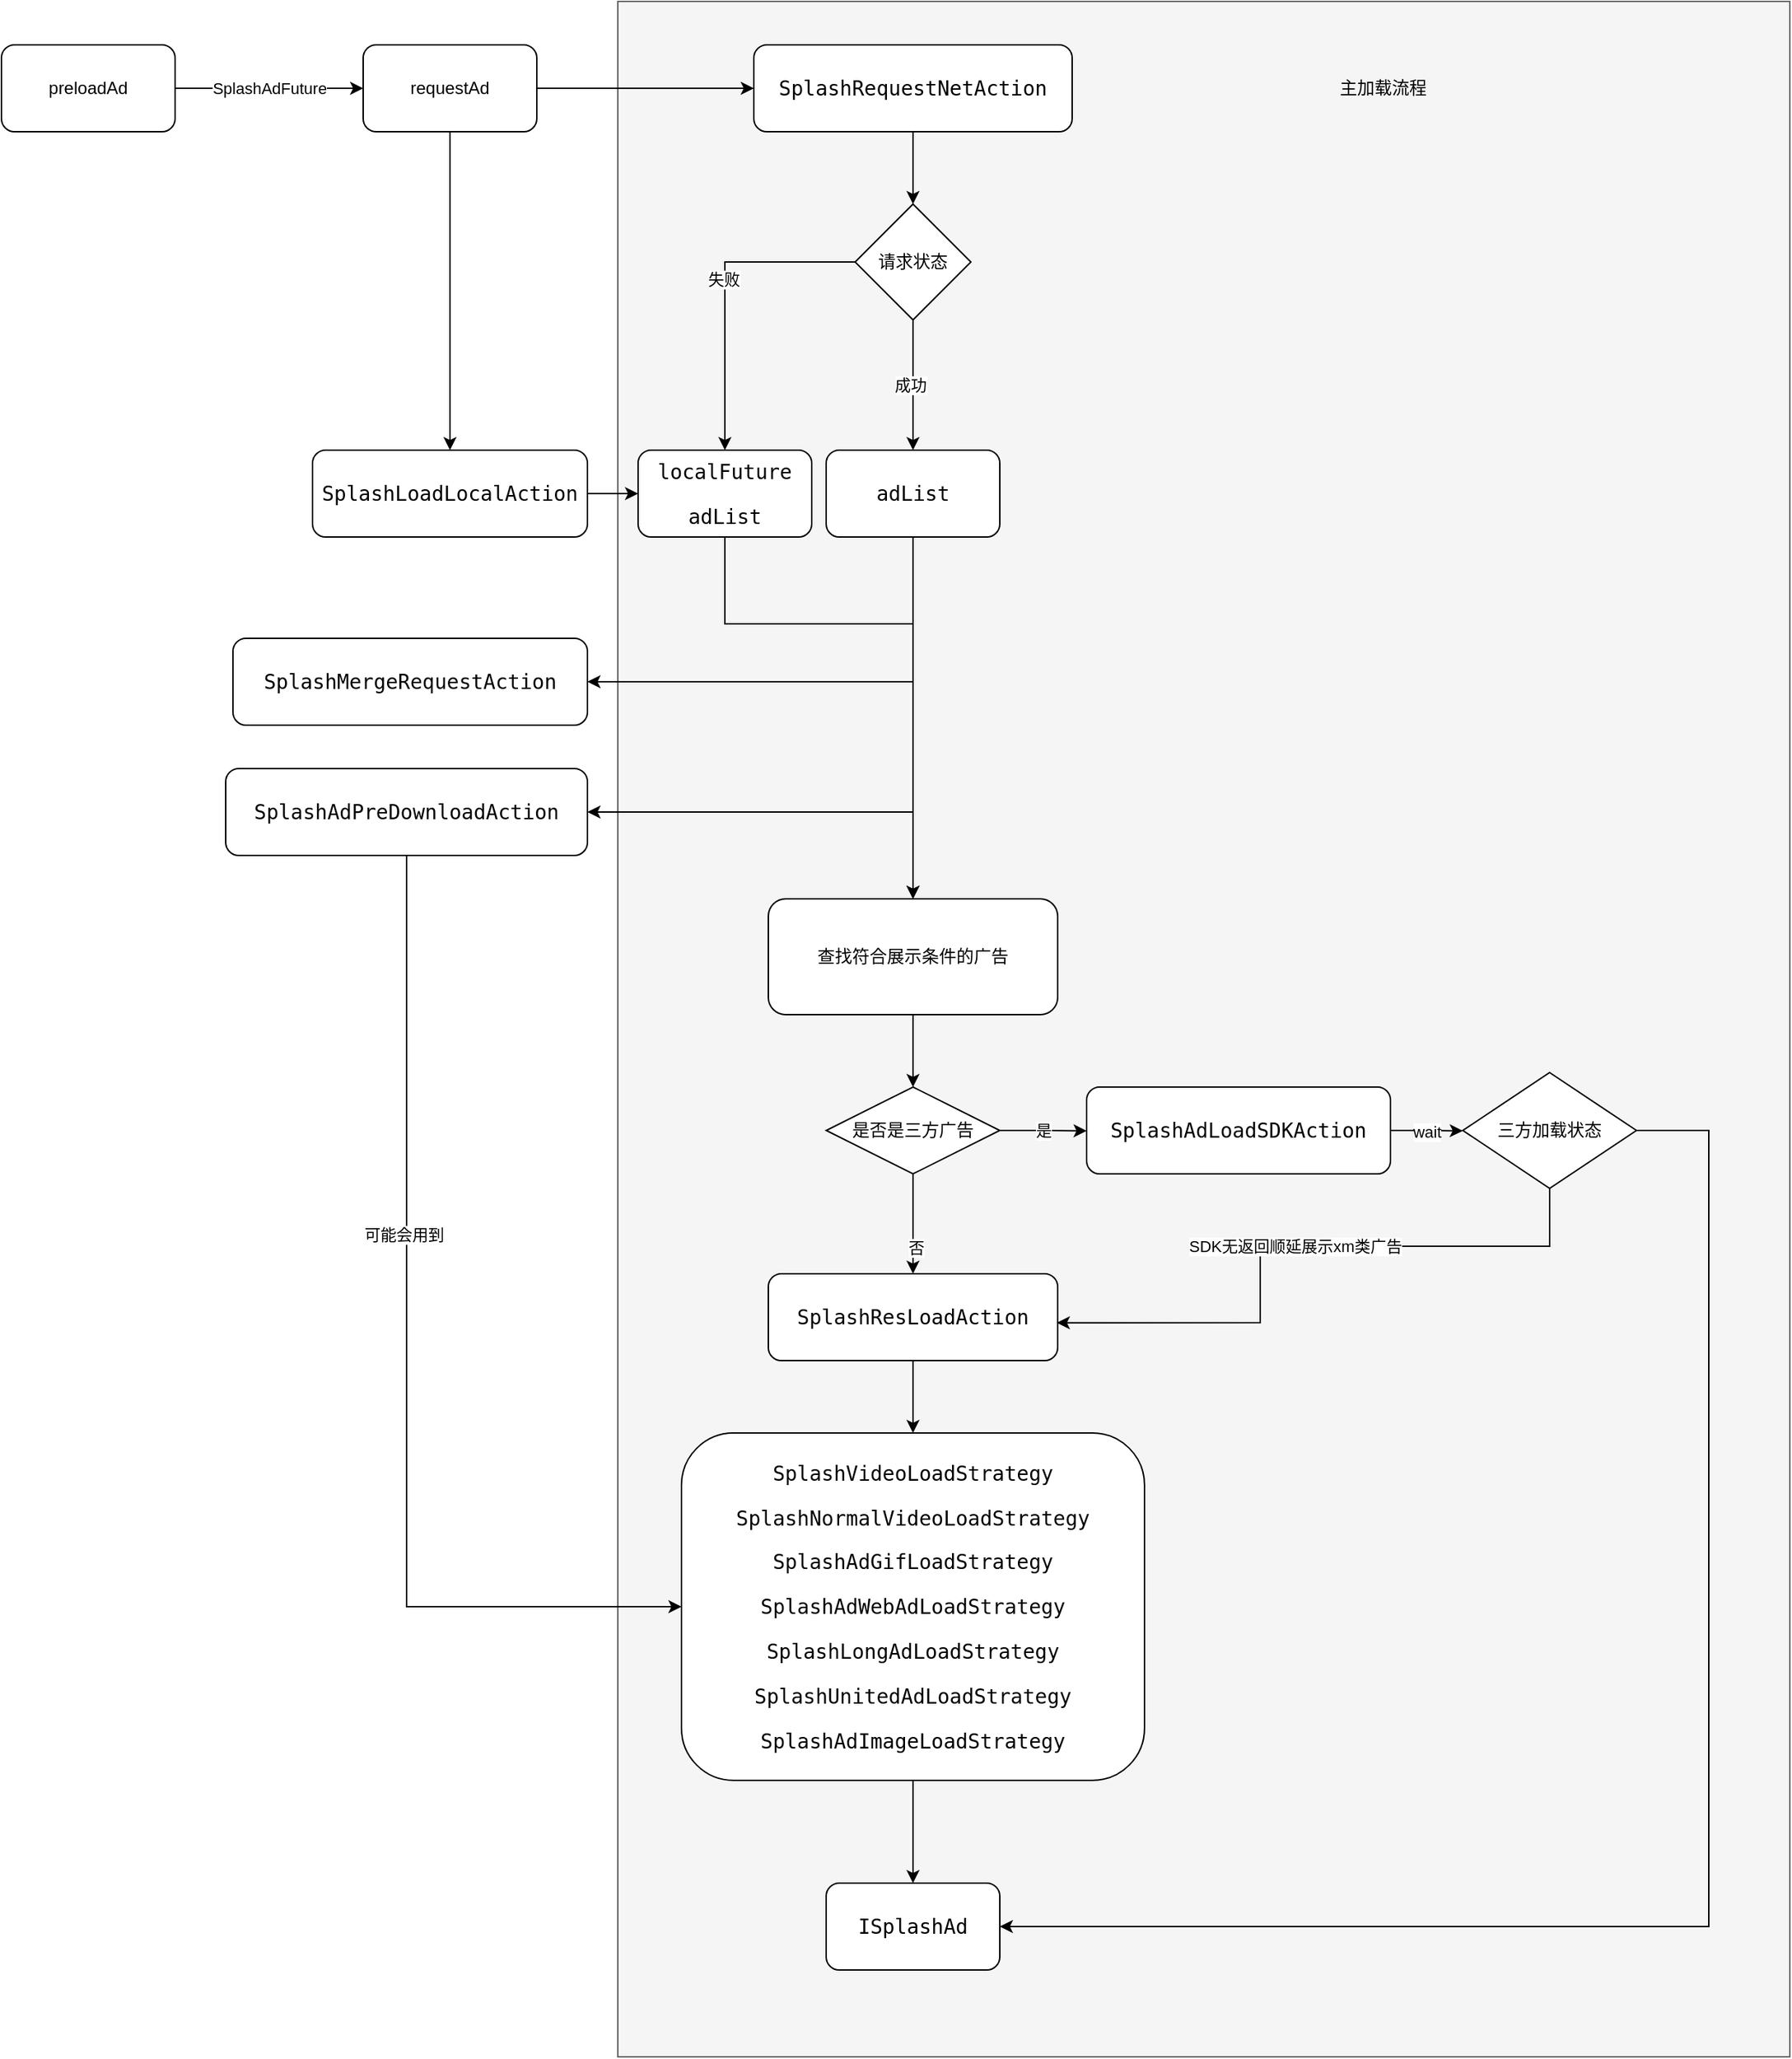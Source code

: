 <mxfile version="14.9.3" type="github">
  <diagram id="0G-jKCc0wX3oO2FqnPyR" name="第 1 页">
    <mxGraphModel dx="2200" dy="985" grid="1" gridSize="10" guides="1" tooltips="1" connect="1" arrows="1" fold="1" page="1" pageScale="1" pageWidth="827" pageHeight="1169" math="0" shadow="0">
      <root>
        <mxCell id="0" />
        <mxCell id="1" parent="0" />
        <mxCell id="ioG6ZM7aFf61LIH10MNv-62" value="" style="rounded=0;whiteSpace=wrap;html=1;fontColor=#333333;fillColor=#f5f5f5;strokeColor=#666666;" vertex="1" parent="1">
          <mxGeometry x="-354" y="100" width="810" height="1420" as="geometry" />
        </mxCell>
        <mxCell id="ioG6ZM7aFf61LIH10MNv-3" value="" style="edgeStyle=orthogonalEdgeStyle;rounded=0;orthogonalLoop=1;jettySize=auto;html=1;" edge="1" parent="1" source="ioG6ZM7aFf61LIH10MNv-1" target="ioG6ZM7aFf61LIH10MNv-2">
          <mxGeometry relative="1" as="geometry" />
        </mxCell>
        <mxCell id="ioG6ZM7aFf61LIH10MNv-12" style="edgeStyle=orthogonalEdgeStyle;rounded=0;orthogonalLoop=1;jettySize=auto;html=1;" edge="1" parent="1" source="ioG6ZM7aFf61LIH10MNv-1" target="ioG6ZM7aFf61LIH10MNv-8">
          <mxGeometry relative="1" as="geometry" />
        </mxCell>
        <mxCell id="ioG6ZM7aFf61LIH10MNv-1" value="requestAd" style="rounded=1;whiteSpace=wrap;html=1;" vertex="1" parent="1">
          <mxGeometry x="-530" y="130" width="120" height="60" as="geometry" />
        </mxCell>
        <mxCell id="ioG6ZM7aFf61LIH10MNv-9" style="edgeStyle=orthogonalEdgeStyle;rounded=0;orthogonalLoop=1;jettySize=auto;html=1;entryX=0.5;entryY=0;entryDx=0;entryDy=0;" edge="1" parent="1" source="ioG6ZM7aFf61LIH10MNv-2" target="ioG6ZM7aFf61LIH10MNv-14">
          <mxGeometry relative="1" as="geometry">
            <mxPoint x="-195" y="240" as="targetPoint" />
          </mxGeometry>
        </mxCell>
        <mxCell id="ioG6ZM7aFf61LIH10MNv-2" value="&lt;pre style=&quot;background-color: #ffffff ; color: #000000 ; font-family: &amp;quot;menlo&amp;quot; , monospace ; font-size: 10.5pt&quot;&gt;SplashRequestNetAction&lt;/pre&gt;" style="whiteSpace=wrap;html=1;rounded=1;" vertex="1" parent="1">
          <mxGeometry x="-260" y="130" width="220" height="60" as="geometry" />
        </mxCell>
        <mxCell id="ioG6ZM7aFf61LIH10MNv-5" value="SplashAdFuture" style="edgeStyle=orthogonalEdgeStyle;rounded=0;orthogonalLoop=1;jettySize=auto;html=1;" edge="1" parent="1" source="ioG6ZM7aFf61LIH10MNv-4" target="ioG6ZM7aFf61LIH10MNv-1">
          <mxGeometry relative="1" as="geometry" />
        </mxCell>
        <mxCell id="ioG6ZM7aFf61LIH10MNv-6" value="&lt;pre style=&quot;font-family: &amp;#34;menlo&amp;#34; , monospace ; font-size: 10.5pt&quot;&gt;&lt;br&gt;&lt;/pre&gt;" style="edgeLabel;html=1;align=center;verticalAlign=middle;resizable=0;points=[];" vertex="1" connectable="0" parent="ioG6ZM7aFf61LIH10MNv-5">
          <mxGeometry x="0.074" y="1" relative="1" as="geometry">
            <mxPoint as="offset" />
          </mxGeometry>
        </mxCell>
        <mxCell id="ioG6ZM7aFf61LIH10MNv-4" value="preloadAd" style="rounded=1;whiteSpace=wrap;html=1;" vertex="1" parent="1">
          <mxGeometry x="-780" y="130" width="120" height="60" as="geometry" />
        </mxCell>
        <mxCell id="ioG6ZM7aFf61LIH10MNv-27" value="" style="edgeStyle=orthogonalEdgeStyle;rounded=0;orthogonalLoop=1;jettySize=auto;html=1;" edge="1" parent="1" source="ioG6ZM7aFf61LIH10MNv-8" target="ioG6ZM7aFf61LIH10MNv-20">
          <mxGeometry relative="1" as="geometry" />
        </mxCell>
        <mxCell id="ioG6ZM7aFf61LIH10MNv-8" value="&lt;pre style=&quot;background-color: rgb(255 , 255 , 255) ; font-family: &amp;#34;menlo&amp;#34; , monospace ; font-size: 10.5pt&quot;&gt;SplashLoadLocalAction&lt;/pre&gt;" style="rounded=1;whiteSpace=wrap;html=1;" vertex="1" parent="1">
          <mxGeometry x="-565" y="410" width="190" height="60" as="geometry" />
        </mxCell>
        <mxCell id="ioG6ZM7aFf61LIH10MNv-16" value="" style="edgeStyle=orthogonalEdgeStyle;rounded=0;orthogonalLoop=1;jettySize=auto;html=1;" edge="1" parent="1">
          <mxGeometry relative="1" as="geometry">
            <mxPoint x="-150" y="320" as="sourcePoint" />
            <mxPoint x="-150" y="410" as="targetPoint" />
          </mxGeometry>
        </mxCell>
        <mxCell id="ioG6ZM7aFf61LIH10MNv-17" value="成功" style="edgeLabel;html=1;align=center;verticalAlign=middle;resizable=0;points=[];" vertex="1" connectable="0" parent="ioG6ZM7aFf61LIH10MNv-16">
          <mxGeometry y="-2" relative="1" as="geometry">
            <mxPoint as="offset" />
          </mxGeometry>
        </mxCell>
        <mxCell id="ioG6ZM7aFf61LIH10MNv-23" style="edgeStyle=orthogonalEdgeStyle;rounded=0;orthogonalLoop=1;jettySize=auto;html=1;exitX=0;exitY=0.5;exitDx=0;exitDy=0;entryX=0.5;entryY=0;entryDx=0;entryDy=0;" edge="1" parent="1" source="ioG6ZM7aFf61LIH10MNv-14" target="ioG6ZM7aFf61LIH10MNv-20">
          <mxGeometry relative="1" as="geometry" />
        </mxCell>
        <mxCell id="ioG6ZM7aFf61LIH10MNv-24" value="失败" style="edgeLabel;html=1;align=center;verticalAlign=middle;resizable=0;points=[];" vertex="1" connectable="0" parent="ioG6ZM7aFf61LIH10MNv-23">
          <mxGeometry x="-0.074" y="-1" relative="1" as="geometry">
            <mxPoint as="offset" />
          </mxGeometry>
        </mxCell>
        <mxCell id="ioG6ZM7aFf61LIH10MNv-14" value="请求状态" style="rhombus;whiteSpace=wrap;html=1;" vertex="1" parent="1">
          <mxGeometry x="-190" y="240" width="80" height="80" as="geometry" />
        </mxCell>
        <mxCell id="ioG6ZM7aFf61LIH10MNv-31" style="edgeStyle=orthogonalEdgeStyle;rounded=0;orthogonalLoop=1;jettySize=auto;html=1;exitX=0.5;exitY=1;exitDx=0;exitDy=0;fontColor=#000000;entryX=0.5;entryY=0;entryDx=0;entryDy=0;" edge="1" parent="1" source="ioG6ZM7aFf61LIH10MNv-20" target="ioG6ZM7aFf61LIH10MNv-32">
          <mxGeometry relative="1" as="geometry">
            <mxPoint x="-150" y="660" as="targetPoint" />
            <Array as="points">
              <mxPoint x="-280" y="530" />
              <mxPoint x="-150" y="530" />
            </Array>
          </mxGeometry>
        </mxCell>
        <mxCell id="ioG6ZM7aFf61LIH10MNv-20" value="&lt;pre style=&quot;background-color: rgb(255 , 255 , 255) ; font-family: &amp;#34;menlo&amp;#34; , monospace ; font-size: 10.5pt&quot;&gt;localFuture&lt;/pre&gt;&lt;pre style=&quot;background-color: rgb(255 , 255 , 255) ; font-family: &amp;#34;menlo&amp;#34; , monospace ; font-size: 10.5pt&quot;&gt;adList&lt;/pre&gt;" style="rounded=1;whiteSpace=wrap;html=1;" vertex="1" parent="1">
          <mxGeometry x="-340" y="410" width="120" height="60" as="geometry" />
        </mxCell>
        <mxCell id="ioG6ZM7aFf61LIH10MNv-25" value="&lt;pre style=&quot;background-color: #ffffff ; color: #000000 ; font-family: &amp;#34;menlo&amp;#34; , monospace ; font-size: 10.5pt&quot;&gt;adList&lt;/pre&gt;" style="rounded=1;whiteSpace=wrap;html=1;" vertex="1" parent="1">
          <mxGeometry x="-210" y="410" width="120" height="60" as="geometry" />
        </mxCell>
        <mxCell id="ioG6ZM7aFf61LIH10MNv-39" style="edgeStyle=orthogonalEdgeStyle;rounded=0;orthogonalLoop=1;jettySize=auto;html=1;fontColor=#000000;" edge="1" parent="1" source="ioG6ZM7aFf61LIH10MNv-32">
          <mxGeometry relative="1" as="geometry">
            <mxPoint x="-150" y="850" as="targetPoint" />
          </mxGeometry>
        </mxCell>
        <mxCell id="ioG6ZM7aFf61LIH10MNv-32" value="查找符合展示条件的广告" style="rounded=1;whiteSpace=wrap;html=1;fontColor=#000000;" vertex="1" parent="1">
          <mxGeometry x="-250" y="720" width="200" height="80" as="geometry" />
        </mxCell>
        <mxCell id="ioG6ZM7aFf61LIH10MNv-33" value="&lt;pre style=&quot;background-color: #ffffff ; color: #000000 ; font-family: &amp;quot;menlo&amp;quot; , monospace ; font-size: 10.5pt&quot;&gt;SplashMergeRequestAction&lt;/pre&gt;" style="rounded=1;whiteSpace=wrap;html=1;fontColor=#000000;" vertex="1" parent="1">
          <mxGeometry x="-620" y="540" width="245" height="60" as="geometry" />
        </mxCell>
        <mxCell id="ioG6ZM7aFf61LIH10MNv-35" value="" style="endArrow=classic;html=1;fontColor=#000000;entryX=1;entryY=0.5;entryDx=0;entryDy=0;" edge="1" parent="1" target="ioG6ZM7aFf61LIH10MNv-33">
          <mxGeometry width="50" height="50" relative="1" as="geometry">
            <mxPoint x="-150" y="570" as="sourcePoint" />
            <mxPoint x="-320" y="570" as="targetPoint" />
          </mxGeometry>
        </mxCell>
        <mxCell id="ioG6ZM7aFf61LIH10MNv-64" style="edgeStyle=orthogonalEdgeStyle;rounded=0;orthogonalLoop=1;jettySize=auto;html=1;entryX=0;entryY=0.5;entryDx=0;entryDy=0;fontColor=#000000;" edge="1" parent="1" source="ioG6ZM7aFf61LIH10MNv-36" target="ioG6ZM7aFf61LIH10MNv-48">
          <mxGeometry relative="1" as="geometry">
            <Array as="points">
              <mxPoint x="-500" y="1209" />
            </Array>
          </mxGeometry>
        </mxCell>
        <mxCell id="ioG6ZM7aFf61LIH10MNv-65" value="可能会用到" style="edgeLabel;html=1;align=center;verticalAlign=middle;resizable=0;points=[];fontColor=#000000;" vertex="1" connectable="0" parent="ioG6ZM7aFf61LIH10MNv-64">
          <mxGeometry x="-0.262" y="-2" relative="1" as="geometry">
            <mxPoint as="offset" />
          </mxGeometry>
        </mxCell>
        <mxCell id="ioG6ZM7aFf61LIH10MNv-36" value="&lt;pre style=&quot;background-color: rgb(255 , 255 , 255) ; font-family: &amp;#34;menlo&amp;#34; , monospace ; font-size: 10.5pt&quot;&gt;SplashAdPreDownloadAction&lt;/pre&gt;" style="rounded=1;whiteSpace=wrap;html=1;fontColor=#000000;" vertex="1" parent="1">
          <mxGeometry x="-625" y="630" width="250" height="60" as="geometry" />
        </mxCell>
        <mxCell id="ioG6ZM7aFf61LIH10MNv-37" value="" style="endArrow=classic;html=1;fontColor=#000000;entryX=0.5;entryY=0;entryDx=0;entryDy=0;" edge="1" parent="1" source="ioG6ZM7aFf61LIH10MNv-25" target="ioG6ZM7aFf61LIH10MNv-32">
          <mxGeometry width="50" height="50" relative="1" as="geometry">
            <mxPoint x="-120" y="540" as="sourcePoint" />
            <mxPoint x="-70" y="490" as="targetPoint" />
          </mxGeometry>
        </mxCell>
        <mxCell id="ioG6ZM7aFf61LIH10MNv-38" value="" style="endArrow=classic;html=1;fontColor=#000000;entryX=1;entryY=0.5;entryDx=0;entryDy=0;" edge="1" parent="1" target="ioG6ZM7aFf61LIH10MNv-36">
          <mxGeometry width="50" height="50" relative="1" as="geometry">
            <mxPoint x="-150" y="660" as="sourcePoint" />
            <mxPoint x="-220" y="630" as="targetPoint" />
          </mxGeometry>
        </mxCell>
        <mxCell id="ioG6ZM7aFf61LIH10MNv-41" style="edgeStyle=orthogonalEdgeStyle;rounded=0;orthogonalLoop=1;jettySize=auto;html=1;exitX=0.5;exitY=1;exitDx=0;exitDy=0;fontColor=#000000;entryX=0.5;entryY=0;entryDx=0;entryDy=0;" edge="1" parent="1" source="ioG6ZM7aFf61LIH10MNv-40" target="ioG6ZM7aFf61LIH10MNv-45">
          <mxGeometry relative="1" as="geometry">
            <mxPoint x="-150" y="960" as="targetPoint" />
          </mxGeometry>
        </mxCell>
        <mxCell id="ioG6ZM7aFf61LIH10MNv-43" value="否" style="edgeLabel;html=1;align=center;verticalAlign=middle;resizable=0;points=[];fontColor=#000000;" vertex="1" connectable="0" parent="ioG6ZM7aFf61LIH10MNv-41">
          <mxGeometry x="-0.07" y="2" relative="1" as="geometry">
            <mxPoint y="19" as="offset" />
          </mxGeometry>
        </mxCell>
        <mxCell id="ioG6ZM7aFf61LIH10MNv-42" value="是" style="edgeStyle=orthogonalEdgeStyle;rounded=0;orthogonalLoop=1;jettySize=auto;html=1;exitX=1;exitY=0.5;exitDx=0;exitDy=0;fontColor=#000000;" edge="1" parent="1" source="ioG6ZM7aFf61LIH10MNv-40">
          <mxGeometry relative="1" as="geometry">
            <mxPoint x="-30" y="880.294" as="targetPoint" />
            <Array as="points">
              <mxPoint x="-60" y="880" />
              <mxPoint x="-60" y="880" />
            </Array>
          </mxGeometry>
        </mxCell>
        <mxCell id="ioG6ZM7aFf61LIH10MNv-40" value="是否是三方广告" style="rhombus;whiteSpace=wrap;html=1;fontColor=#000000;" vertex="1" parent="1">
          <mxGeometry x="-210" y="850" width="120" height="60" as="geometry" />
        </mxCell>
        <mxCell id="ioG6ZM7aFf61LIH10MNv-46" value="wait" style="edgeStyle=orthogonalEdgeStyle;rounded=0;orthogonalLoop=1;jettySize=auto;html=1;exitX=1;exitY=0.5;exitDx=0;exitDy=0;fontColor=#000000;" edge="1" parent="1" source="ioG6ZM7aFf61LIH10MNv-44">
          <mxGeometry relative="1" as="geometry">
            <mxPoint x="230" y="880.294" as="targetPoint" />
          </mxGeometry>
        </mxCell>
        <mxCell id="ioG6ZM7aFf61LIH10MNv-44" value="&lt;pre style=&quot;background-color: rgb(255 , 255 , 255) ; font-family: &amp;#34;menlo&amp;#34; , monospace ; font-size: 10.5pt&quot;&gt;SplashAdLoadSDKAction&lt;/pre&gt;" style="rounded=1;whiteSpace=wrap;html=1;fontColor=#000000;" vertex="1" parent="1">
          <mxGeometry x="-30" y="850" width="210" height="60" as="geometry" />
        </mxCell>
        <mxCell id="ioG6ZM7aFf61LIH10MNv-49" value="" style="edgeStyle=orthogonalEdgeStyle;rounded=0;orthogonalLoop=1;jettySize=auto;html=1;fontColor=#000000;" edge="1" parent="1" source="ioG6ZM7aFf61LIH10MNv-45" target="ioG6ZM7aFf61LIH10MNv-48">
          <mxGeometry relative="1" as="geometry" />
        </mxCell>
        <mxCell id="ioG6ZM7aFf61LIH10MNv-45" value="&lt;pre style=&quot;background-color: rgb(255 , 255 , 255) ; font-family: &amp;#34;menlo&amp;#34; , monospace ; font-size: 10.5pt&quot;&gt;SplashResLoadAction&lt;/pre&gt;" style="rounded=1;whiteSpace=wrap;html=1;fontColor=#000000;" vertex="1" parent="1">
          <mxGeometry x="-250" y="979" width="200" height="60" as="geometry" />
        </mxCell>
        <mxCell id="ioG6ZM7aFf61LIH10MNv-54" value="" style="edgeStyle=orthogonalEdgeStyle;rounded=0;orthogonalLoop=1;jettySize=auto;html=1;fontColor=#000000;entryX=1;entryY=0.5;entryDx=0;entryDy=0;" edge="1" parent="1" source="ioG6ZM7aFf61LIH10MNv-47" target="ioG6ZM7aFf61LIH10MNv-57">
          <mxGeometry relative="1" as="geometry">
            <mxPoint x="430" y="1060" as="targetPoint" />
            <Array as="points">
              <mxPoint x="400" y="880" />
              <mxPoint x="400" y="1430" />
            </Array>
          </mxGeometry>
        </mxCell>
        <mxCell id="ioG6ZM7aFf61LIH10MNv-56" value="SDK无返回顺延展示xm类广告" style="edgeStyle=orthogonalEdgeStyle;rounded=0;orthogonalLoop=1;jettySize=auto;html=1;fontColor=#000000;entryX=0.997;entryY=0.564;entryDx=0;entryDy=0;entryPerimeter=0;" edge="1" parent="1" source="ioG6ZM7aFf61LIH10MNv-47" target="ioG6ZM7aFf61LIH10MNv-45">
          <mxGeometry relative="1" as="geometry">
            <mxPoint x="290" y="979" as="targetPoint" />
            <Array as="points">
              <mxPoint x="290" y="960" />
              <mxPoint x="90" y="960" />
              <mxPoint x="90" y="1013" />
            </Array>
          </mxGeometry>
        </mxCell>
        <mxCell id="ioG6ZM7aFf61LIH10MNv-47" value="三方加载状态" style="rhombus;whiteSpace=wrap;html=1;fontColor=#000000;" vertex="1" parent="1">
          <mxGeometry x="230" y="840" width="120" height="80" as="geometry" />
        </mxCell>
        <mxCell id="ioG6ZM7aFf61LIH10MNv-58" value="" style="edgeStyle=orthogonalEdgeStyle;rounded=0;orthogonalLoop=1;jettySize=auto;html=1;fontColor=#000000;" edge="1" parent="1" source="ioG6ZM7aFf61LIH10MNv-48" target="ioG6ZM7aFf61LIH10MNv-57">
          <mxGeometry relative="1" as="geometry" />
        </mxCell>
        <mxCell id="ioG6ZM7aFf61LIH10MNv-48" value="&lt;pre style=&quot;background-color: rgb(255 , 255 , 255) ; font-family: &amp;#34;menlo&amp;#34; , monospace ; font-size: 10.5pt&quot;&gt;SplashVideoLoadStrategy&lt;/pre&gt;&lt;pre style=&quot;background-color: rgb(255 , 255 , 255) ; font-family: &amp;#34;menlo&amp;#34; , monospace ; font-size: 10.5pt&quot;&gt;&lt;pre style=&quot;font-family: &amp;#34;menlo&amp;#34; , monospace ; font-size: 10.5pt&quot;&gt;SplashNormalVideoLoadStrategy&lt;/pre&gt;&lt;pre style=&quot;font-family: &amp;#34;menlo&amp;#34; , monospace ; font-size: 10.5pt&quot;&gt;SplashAdGifLoadStrategy&lt;/pre&gt;&lt;pre style=&quot;font-family: &amp;#34;menlo&amp;#34; , monospace ; font-size: 10.5pt&quot;&gt;&lt;pre style=&quot;font-family: &amp;#34;menlo&amp;#34; , monospace ; font-size: 10.5pt&quot;&gt;SplashAdWebAdLoadStrategy&lt;/pre&gt;&lt;pre style=&quot;font-family: &amp;#34;menlo&amp;#34; , monospace ; font-size: 10.5pt&quot;&gt;SplashLongAdLoadStrategy&lt;/pre&gt;&lt;pre style=&quot;font-family: &amp;#34;menlo&amp;#34; , monospace ; font-size: 10.5pt&quot;&gt;SplashUnitedAdLoadStrategy&lt;/pre&gt;&lt;pre style=&quot;font-family: &amp;#34;menlo&amp;#34; , monospace ; font-size: 10.5pt&quot;&gt;SplashAdImageLoadStrategy&lt;/pre&gt;&lt;/pre&gt;&lt;/pre&gt;" style="whiteSpace=wrap;html=1;rounded=1;" vertex="1" parent="1">
          <mxGeometry x="-310" y="1089" width="320" height="240" as="geometry" />
        </mxCell>
        <mxCell id="ioG6ZM7aFf61LIH10MNv-57" value="&lt;pre style=&quot;background-color: rgb(255 , 255 , 255) ; font-family: &amp;#34;menlo&amp;#34; , monospace ; font-size: 10.5pt&quot;&gt;ISplashAd&lt;/pre&gt;" style="rounded=1;whiteSpace=wrap;html=1;" vertex="1" parent="1">
          <mxGeometry x="-210" y="1400" width="120" height="60" as="geometry" />
        </mxCell>
        <mxCell id="ioG6ZM7aFf61LIH10MNv-63" value="主加载流程" style="text;html=1;strokeColor=none;fillColor=none;align=center;verticalAlign=middle;whiteSpace=wrap;rounded=0;fontColor=#000000;" vertex="1" parent="1">
          <mxGeometry x="110" y="150" width="130" height="20" as="geometry" />
        </mxCell>
      </root>
    </mxGraphModel>
  </diagram>
</mxfile>

